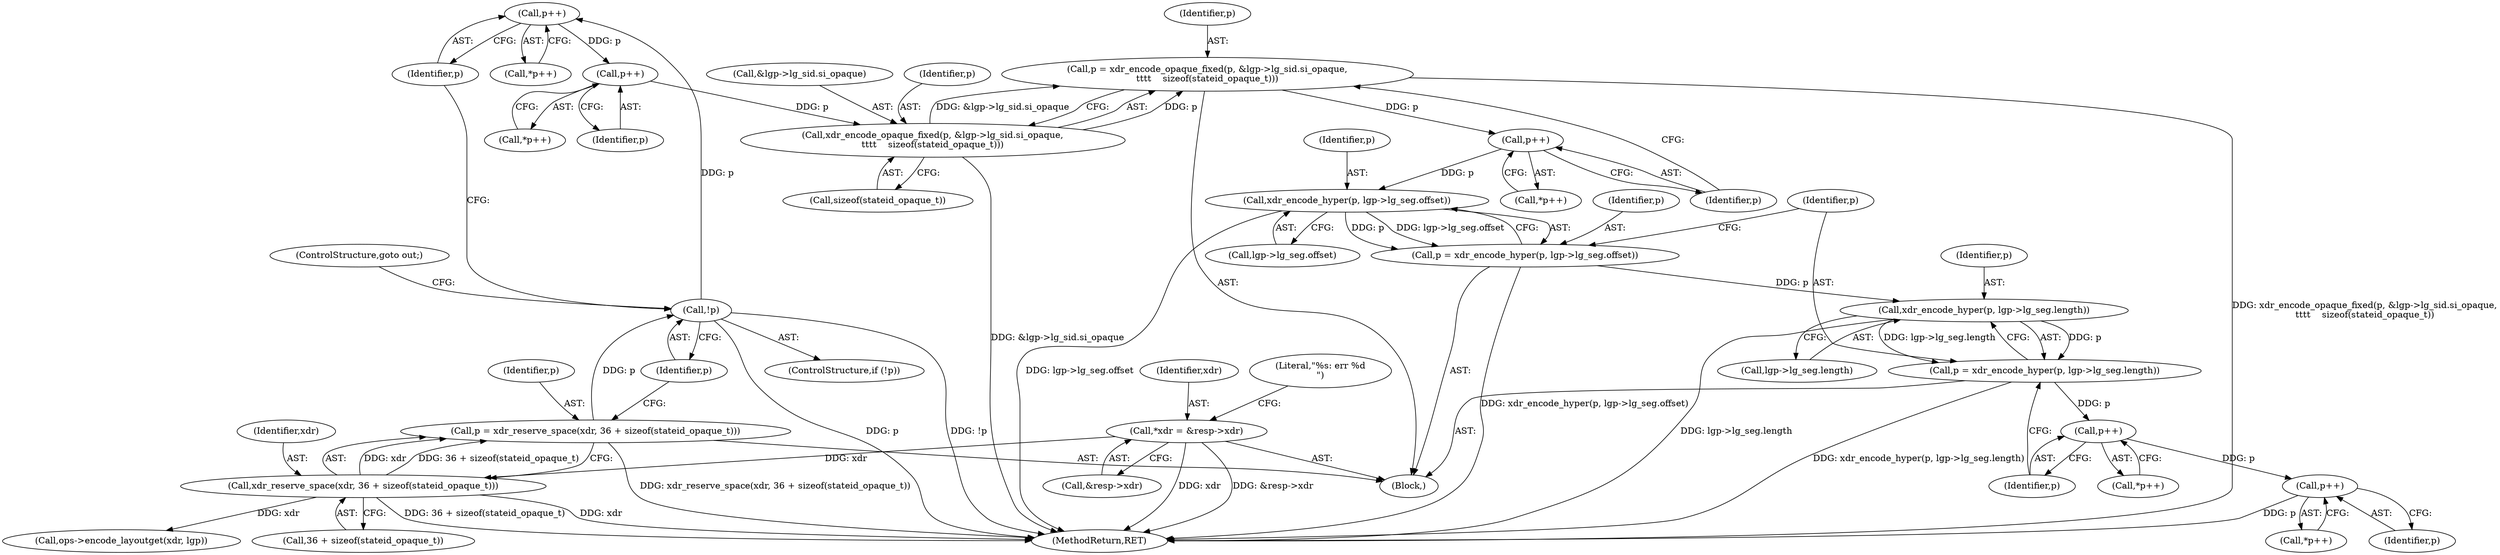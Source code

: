 digraph "0_linux_c70422f760c120480fee4de6c38804c72aa26bc1_14@pointer" {
"1000174" [label="(Call,xdr_encode_hyper(p, lgp->lg_seg.offset))"];
"1000168" [label="(Call,p++)"];
"1000154" [label="(Call,p = xdr_encode_opaque_fixed(p, &lgp->lg_sid.si_opaque,\n\t\t\t\t    sizeof(stateid_opaque_t)))"];
"1000156" [label="(Call,xdr_encode_opaque_fixed(p, &lgp->lg_sid.si_opaque,\n\t\t\t\t    sizeof(stateid_opaque_t)))"];
"1000146" [label="(Call,p++)"];
"1000140" [label="(Call,p++)"];
"1000135" [label="(Call,!p)"];
"1000126" [label="(Call,p = xdr_reserve_space(xdr, 36 + sizeof(stateid_opaque_t)))"];
"1000128" [label="(Call,xdr_reserve_space(xdr, 36 + sizeof(stateid_opaque_t)))"];
"1000108" [label="(Call,*xdr = &resp->xdr)"];
"1000172" [label="(Call,p = xdr_encode_hyper(p, lgp->lg_seg.offset))"];
"1000183" [label="(Call,xdr_encode_hyper(p, lgp->lg_seg.length))"];
"1000181" [label="(Call,p = xdr_encode_hyper(p, lgp->lg_seg.length))"];
"1000192" [label="(Call,p++)"];
"1000202" [label="(Call,p++)"];
"1000193" [label="(Identifier,p)"];
"1000217" [label="(Call,ops->encode_layoutget(xdr, lgp))"];
"1000183" [label="(Call,xdr_encode_hyper(p, lgp->lg_seg.length))"];
"1000175" [label="(Identifier,p)"];
"1000139" [label="(Call,*p++)"];
"1000130" [label="(Call,36 + sizeof(stateid_opaque_t))"];
"1000129" [label="(Identifier,xdr)"];
"1000158" [label="(Call,&lgp->lg_sid.si_opaque)"];
"1000202" [label="(Call,p++)"];
"1000169" [label="(Identifier,p)"];
"1000106" [label="(Block,)"];
"1000172" [label="(Call,p = xdr_encode_hyper(p, lgp->lg_seg.offset))"];
"1000203" [label="(Identifier,p)"];
"1000167" [label="(Call,*p++)"];
"1000156" [label="(Call,xdr_encode_opaque_fixed(p, &lgp->lg_sid.si_opaque,\n\t\t\t\t    sizeof(stateid_opaque_t)))"];
"1000201" [label="(Call,*p++)"];
"1000157" [label="(Identifier,p)"];
"1000134" [label="(ControlStructure,if (!p))"];
"1000108" [label="(Call,*xdr = &resp->xdr)"];
"1000155" [label="(Identifier,p)"];
"1000173" [label="(Identifier,p)"];
"1000126" [label="(Call,p = xdr_reserve_space(xdr, 36 + sizeof(stateid_opaque_t)))"];
"1000147" [label="(Identifier,p)"];
"1000117" [label="(Literal,\"%s: err %d\n\")"];
"1000141" [label="(Identifier,p)"];
"1000174" [label="(Call,xdr_encode_hyper(p, lgp->lg_seg.offset))"];
"1000176" [label="(Call,lgp->lg_seg.offset)"];
"1000110" [label="(Call,&resp->xdr)"];
"1000185" [label="(Call,lgp->lg_seg.length)"];
"1000168" [label="(Call,p++)"];
"1000135" [label="(Call,!p)"];
"1000181" [label="(Call,p = xdr_encode_hyper(p, lgp->lg_seg.length))"];
"1000128" [label="(Call,xdr_reserve_space(xdr, 36 + sizeof(stateid_opaque_t)))"];
"1000136" [label="(Identifier,p)"];
"1000227" [label="(MethodReturn,RET)"];
"1000184" [label="(Identifier,p)"];
"1000192" [label="(Call,p++)"];
"1000191" [label="(Call,*p++)"];
"1000109" [label="(Identifier,xdr)"];
"1000164" [label="(Call,sizeof(stateid_opaque_t))"];
"1000127" [label="(Identifier,p)"];
"1000182" [label="(Identifier,p)"];
"1000137" [label="(ControlStructure,goto out;)"];
"1000146" [label="(Call,p++)"];
"1000140" [label="(Call,p++)"];
"1000154" [label="(Call,p = xdr_encode_opaque_fixed(p, &lgp->lg_sid.si_opaque,\n\t\t\t\t    sizeof(stateid_opaque_t)))"];
"1000145" [label="(Call,*p++)"];
"1000174" -> "1000172"  [label="AST: "];
"1000174" -> "1000176"  [label="CFG: "];
"1000175" -> "1000174"  [label="AST: "];
"1000176" -> "1000174"  [label="AST: "];
"1000172" -> "1000174"  [label="CFG: "];
"1000174" -> "1000227"  [label="DDG: lgp->lg_seg.offset"];
"1000174" -> "1000172"  [label="DDG: p"];
"1000174" -> "1000172"  [label="DDG: lgp->lg_seg.offset"];
"1000168" -> "1000174"  [label="DDG: p"];
"1000168" -> "1000167"  [label="AST: "];
"1000168" -> "1000169"  [label="CFG: "];
"1000169" -> "1000168"  [label="AST: "];
"1000167" -> "1000168"  [label="CFG: "];
"1000154" -> "1000168"  [label="DDG: p"];
"1000154" -> "1000106"  [label="AST: "];
"1000154" -> "1000156"  [label="CFG: "];
"1000155" -> "1000154"  [label="AST: "];
"1000156" -> "1000154"  [label="AST: "];
"1000169" -> "1000154"  [label="CFG: "];
"1000154" -> "1000227"  [label="DDG: xdr_encode_opaque_fixed(p, &lgp->lg_sid.si_opaque,\n\t\t\t\t    sizeof(stateid_opaque_t))"];
"1000156" -> "1000154"  [label="DDG: p"];
"1000156" -> "1000154"  [label="DDG: &lgp->lg_sid.si_opaque"];
"1000156" -> "1000164"  [label="CFG: "];
"1000157" -> "1000156"  [label="AST: "];
"1000158" -> "1000156"  [label="AST: "];
"1000164" -> "1000156"  [label="AST: "];
"1000156" -> "1000227"  [label="DDG: &lgp->lg_sid.si_opaque"];
"1000146" -> "1000156"  [label="DDG: p"];
"1000146" -> "1000145"  [label="AST: "];
"1000146" -> "1000147"  [label="CFG: "];
"1000147" -> "1000146"  [label="AST: "];
"1000145" -> "1000146"  [label="CFG: "];
"1000140" -> "1000146"  [label="DDG: p"];
"1000140" -> "1000139"  [label="AST: "];
"1000140" -> "1000141"  [label="CFG: "];
"1000141" -> "1000140"  [label="AST: "];
"1000139" -> "1000140"  [label="CFG: "];
"1000135" -> "1000140"  [label="DDG: p"];
"1000135" -> "1000134"  [label="AST: "];
"1000135" -> "1000136"  [label="CFG: "];
"1000136" -> "1000135"  [label="AST: "];
"1000137" -> "1000135"  [label="CFG: "];
"1000141" -> "1000135"  [label="CFG: "];
"1000135" -> "1000227"  [label="DDG: p"];
"1000135" -> "1000227"  [label="DDG: !p"];
"1000126" -> "1000135"  [label="DDG: p"];
"1000126" -> "1000106"  [label="AST: "];
"1000126" -> "1000128"  [label="CFG: "];
"1000127" -> "1000126"  [label="AST: "];
"1000128" -> "1000126"  [label="AST: "];
"1000136" -> "1000126"  [label="CFG: "];
"1000126" -> "1000227"  [label="DDG: xdr_reserve_space(xdr, 36 + sizeof(stateid_opaque_t))"];
"1000128" -> "1000126"  [label="DDG: xdr"];
"1000128" -> "1000126"  [label="DDG: 36 + sizeof(stateid_opaque_t)"];
"1000128" -> "1000130"  [label="CFG: "];
"1000129" -> "1000128"  [label="AST: "];
"1000130" -> "1000128"  [label="AST: "];
"1000128" -> "1000227"  [label="DDG: 36 + sizeof(stateid_opaque_t)"];
"1000128" -> "1000227"  [label="DDG: xdr"];
"1000108" -> "1000128"  [label="DDG: xdr"];
"1000128" -> "1000217"  [label="DDG: xdr"];
"1000108" -> "1000106"  [label="AST: "];
"1000108" -> "1000110"  [label="CFG: "];
"1000109" -> "1000108"  [label="AST: "];
"1000110" -> "1000108"  [label="AST: "];
"1000117" -> "1000108"  [label="CFG: "];
"1000108" -> "1000227"  [label="DDG: &resp->xdr"];
"1000108" -> "1000227"  [label="DDG: xdr"];
"1000172" -> "1000106"  [label="AST: "];
"1000173" -> "1000172"  [label="AST: "];
"1000182" -> "1000172"  [label="CFG: "];
"1000172" -> "1000227"  [label="DDG: xdr_encode_hyper(p, lgp->lg_seg.offset)"];
"1000172" -> "1000183"  [label="DDG: p"];
"1000183" -> "1000181"  [label="AST: "];
"1000183" -> "1000185"  [label="CFG: "];
"1000184" -> "1000183"  [label="AST: "];
"1000185" -> "1000183"  [label="AST: "];
"1000181" -> "1000183"  [label="CFG: "];
"1000183" -> "1000227"  [label="DDG: lgp->lg_seg.length"];
"1000183" -> "1000181"  [label="DDG: p"];
"1000183" -> "1000181"  [label="DDG: lgp->lg_seg.length"];
"1000181" -> "1000106"  [label="AST: "];
"1000182" -> "1000181"  [label="AST: "];
"1000193" -> "1000181"  [label="CFG: "];
"1000181" -> "1000227"  [label="DDG: xdr_encode_hyper(p, lgp->lg_seg.length)"];
"1000181" -> "1000192"  [label="DDG: p"];
"1000192" -> "1000191"  [label="AST: "];
"1000192" -> "1000193"  [label="CFG: "];
"1000193" -> "1000192"  [label="AST: "];
"1000191" -> "1000192"  [label="CFG: "];
"1000192" -> "1000202"  [label="DDG: p"];
"1000202" -> "1000201"  [label="AST: "];
"1000202" -> "1000203"  [label="CFG: "];
"1000203" -> "1000202"  [label="AST: "];
"1000201" -> "1000202"  [label="CFG: "];
"1000202" -> "1000227"  [label="DDG: p"];
}
